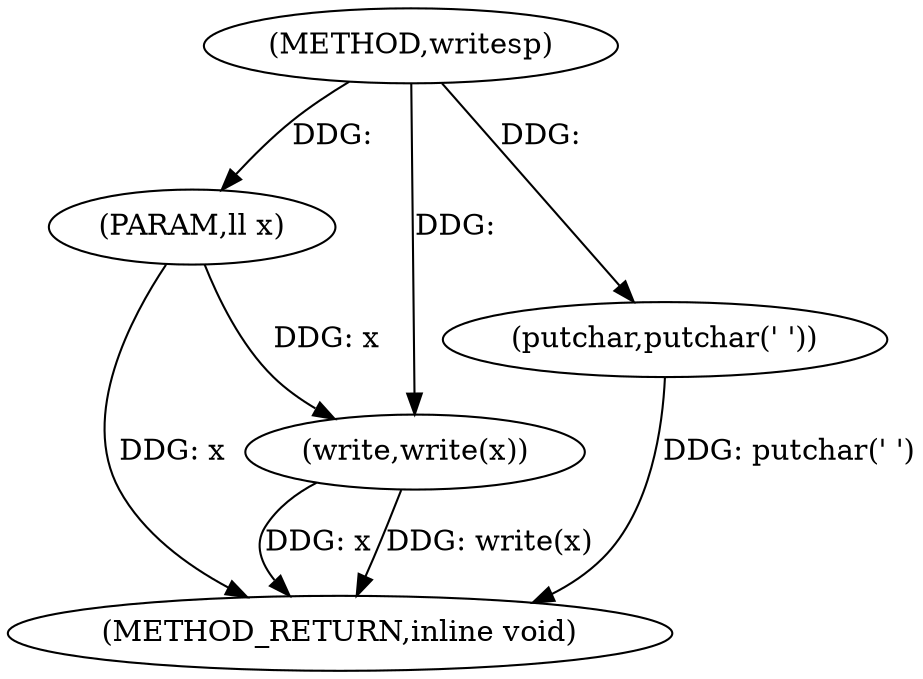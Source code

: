 digraph "writesp" {  
"1000230" [label = "(METHOD,writesp)" ]
"1000238" [label = "(METHOD_RETURN,inline void)" ]
"1000231" [label = "(PARAM,ll x)" ]
"1000234" [label = "(write,write(x))" ]
"1000236" [label = "(putchar,putchar(' '))" ]
  "1000231" -> "1000238"  [ label = "DDG: x"] 
  "1000234" -> "1000238"  [ label = "DDG: x"] 
  "1000234" -> "1000238"  [ label = "DDG: write(x)"] 
  "1000236" -> "1000238"  [ label = "DDG: putchar(' ')"] 
  "1000230" -> "1000231"  [ label = "DDG: "] 
  "1000231" -> "1000234"  [ label = "DDG: x"] 
  "1000230" -> "1000234"  [ label = "DDG: "] 
  "1000230" -> "1000236"  [ label = "DDG: "] 
}
